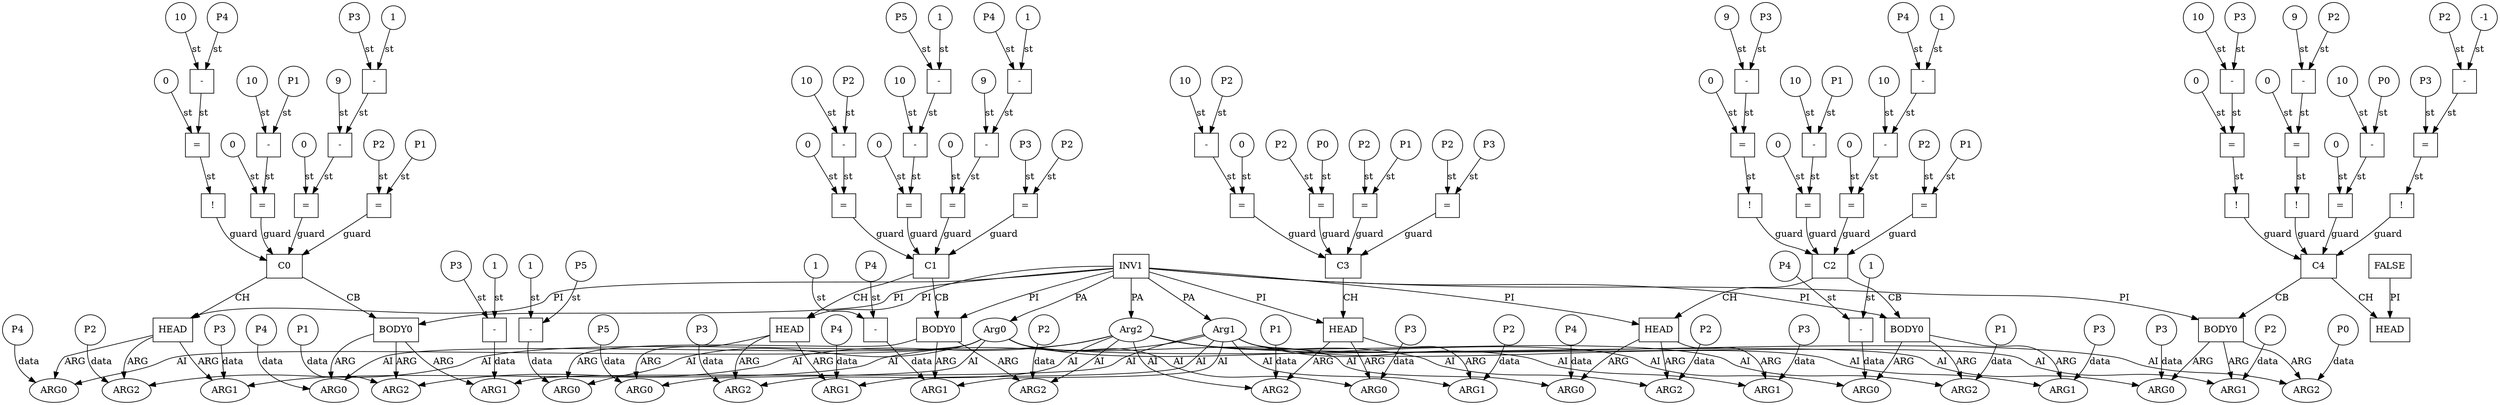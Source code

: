 // Horn Graph
digraph {
	"predicate_0" [label="INV1"  nodeName="predicate_0" class=predicateName GNNNodeID=0 shape="box"]
	"predicateArgument_0" [label="Arg0"  nodeName="predicateArgument_0" class=predicateArgument GNNNodeID=1 shape="ellipse"]
		"predicate_0" -> "predicateArgument_0" [ label="PA"]
	"predicateArgument_1" [label="Arg1"  nodeName="predicateArgument_1" class=predicateArgument GNNNodeID=2 shape="ellipse"]
		"predicate_0" -> "predicateArgument_1" [ label="PA"]
	"predicateArgument_2" [label="Arg2"  nodeName="predicateArgument_2" class=predicateArgument GNNNodeID=3 shape="ellipse"]
		"predicate_0" -> "predicateArgument_2" [ label="PA"]
	"predicate_1" [label="FALSE"  nodeName="predicate_1" class=predicateName GNNNodeID=4 shape="box"]
	"clause_0" [label="C0"  nodeName="clause_0" class=clause GNNNodeID=5 shape="box"]
	"!_6" [label="!"  nodeName="!_6" class=operator GNNNodeID=6 shape="square"]
		"!_6" -> "clause_0" [ label="guard"]
	">=_7" [label="="  nodeName=">=_7" class=operator GNNNodeID=7 shape="square"]
		">=_7" -> "!_6" [ label="st"]
	"0_8" [label="0"  nodeName="0_8" class=constant GNNNodeID=8 shape="circle"]
		"0_8" -> ">=_7" [ label="st"]
	"-_9" [label="-"  nodeName="-_9" class=operator GNNNodeID=9 shape="square"]
		"-_9" -> ">=_7" [ label="st"]
	"10_10" [label="10"  nodeName="10_10" class=constant GNNNodeID=10 shape="circle"]
		"10_10" -> "-_9" [ label="st"]
	"P4_11" [label="P4"  nodeName="P4_11" class=symbolicConstant GNNNodeID=11 shape="circle"]
		"P4_11" -> "-_9" [ label="st"]
	">=_12" [label="="  nodeName=">=_12" class=operator GNNNodeID=12 shape="square"]
		">=_12" -> "clause_0" [ label="guard"]
	"0_13" [label="0"  nodeName="0_13" class=constant GNNNodeID=13 shape="circle"]
		"0_13" -> ">=_12" [ label="st"]
	"-_14" [label="-"  nodeName="-_14" class=operator GNNNodeID=14 shape="square"]
		"-_14" -> ">=_12" [ label="st"]
	"10_15" [label="10"  nodeName="10_15" class=constant GNNNodeID=15 shape="circle"]
		"10_15" -> "-_14" [ label="st"]
	"P1_16" [label="P1"  nodeName="P1_16" class=symbolicConstant GNNNodeID=16 shape="circle"]
		"P1_16" -> "-_14" [ label="st"]
	">=_17" [label="="  nodeName=">=_17" class=operator GNNNodeID=17 shape="square"]
		">=_17" -> "clause_0" [ label="guard"]
	"0_18" [label="0"  nodeName="0_18" class=constant GNNNodeID=18 shape="circle"]
		"0_18" -> ">=_17" [ label="st"]
	"-_19" [label="-"  nodeName="-_19" class=operator GNNNodeID=19 shape="square"]
		"-_19" -> ">=_17" [ label="st"]
	"9_20" [label="9"  nodeName="9_20" class=constant GNNNodeID=20 shape="circle"]
		"9_20" -> "-_19" [ label="st"]
	"-_21" [label="-"  nodeName="-_21" class=operator GNNNodeID=21 shape="square"]
		"-_21" -> "-_19" [ label="st"]
	"P3_22" [label="P3"  nodeName="P3_22" class=symbolicConstant GNNNodeID=22 shape="circle"]
		"P3_22" -> "-_21" [ label="st"]
	"1_23" [label="1"  nodeName="1_23" class=constant GNNNodeID=23 shape="circle"]
		"1_23" -> "-_21" [ label="st"]
	"=_24" [label="="  nodeName="=_24" class=operator GNNNodeID=24 shape="square"]
		"=_24" -> "clause_0" [ label="guard"]
	"P2_25" [label="P2"  nodeName="P2_25" class=symbolicConstant GNNNodeID=25 shape="circle"]
		"P2_25" -> "=_24" [ label="st"]
	"P1_26" [label="P1"  nodeName="P1_26" class=symbolicConstant GNNNodeID=26 shape="circle"]
		"P1_26" -> "=_24" [ label="st"]
	"clauseHead_0" [label="HEAD"  nodeName="clauseHead_0" class=clauseHead GNNNodeID=27 shape="box"]
		"clause_0" -> "clauseHead_0" [ label="CH"]
		"predicate_0" -> "clauseHead_0" [ label="PI"]
	"clauseArgument_0" [label="ARG0"  nodeName="clauseArgument_0" class=clauseArg GNNNodeID=28 shape="ellipse"]
		"clauseHead_0" -> "clauseArgument_0" [ label="ARG"]
		"predicateArgument_0" -> "clauseArgument_0" [ label="AI"]
	"P4_29" [label="P4"  nodeName="P4_29" class=symbolicConstant GNNNodeID=29 shape="circle"]
		"P4_29" -> "clauseArgument_0" [ label="data"]
	"clauseArgument_1" [label="ARG1"  nodeName="clauseArgument_1" class=clauseArg GNNNodeID=30 shape="ellipse"]
		"clauseHead_0" -> "clauseArgument_1" [ label="ARG"]
		"predicateArgument_1" -> "clauseArgument_1" [ label="AI"]
	"P3_31" [label="P3"  nodeName="P3_31" class=symbolicConstant GNNNodeID=31 shape="circle"]
		"P3_31" -> "clauseArgument_1" [ label="data"]
	"clauseArgument_2" [label="ARG2"  nodeName="clauseArgument_2" class=clauseArg GNNNodeID=32 shape="ellipse"]
		"clauseHead_0" -> "clauseArgument_2" [ label="ARG"]
		"predicateArgument_2" -> "clauseArgument_2" [ label="AI"]
	"P2_33" [label="P2"  nodeName="P2_33" class=symbolicConstant GNNNodeID=33 shape="circle"]
		"P2_33" -> "clauseArgument_2" [ label="data"]
	"clauseBody_0" [label="BODY0"  nodeName="clauseBody_0" class=clauseBody GNNNodeID=34 shape="box"]
		"clause_0" -> "clauseBody_0" [ label="CB"]
		"predicate_0" -> "clauseBody_0" [ label="PI"]
	"clauseArgument_3" [label="ARG0"  nodeName="clauseArgument_3" class=clauseArg GNNNodeID=35 shape="ellipse"]
		"clauseBody_0" -> "clauseArgument_3" [ label="ARG"]
		"predicateArgument_0" -> "clauseArgument_3" [ label="AI"]
	"P4_36" [label="P4"  nodeName="P4_36" class=symbolicConstant GNNNodeID=36 shape="circle"]
		"P4_36" -> "clauseArgument_3" [ label="data"]
	"clauseArgument_4" [label="ARG1"  nodeName="clauseArgument_4" class=clauseArg GNNNodeID=37 shape="ellipse"]
		"clauseBody_0" -> "clauseArgument_4" [ label="ARG"]
		"predicateArgument_1" -> "clauseArgument_4" [ label="AI"]
	"-_38" [label="-"  nodeName="-_38" class=operator GNNNodeID=38 shape="square"]
		"-_38" -> "clauseArgument_4" [ label="data"]
	"P3_39" [label="P3"  nodeName="P3_39" class=symbolicConstant GNNNodeID=39 shape="circle"]
		"P3_39" -> "-_38" [ label="st"]
	"1_40" [label="1"  nodeName="1_40" class=constant GNNNodeID=40 shape="circle"]
		"1_40" -> "-_38" [ label="st"]
	"clauseArgument_5" [label="ARG2"  nodeName="clauseArgument_5" class=clauseArg GNNNodeID=41 shape="ellipse"]
		"clauseBody_0" -> "clauseArgument_5" [ label="ARG"]
		"predicateArgument_2" -> "clauseArgument_5" [ label="AI"]
	"P1_42" [label="P1"  nodeName="P1_42" class=symbolicConstant GNNNodeID=42 shape="circle"]
		"P1_42" -> "clauseArgument_5" [ label="data"]
	"clause_1" [label="C1"  nodeName="clause_1" class=clause GNNNodeID=43 shape="box"]
	">=_44" [label="="  nodeName=">=_44" class=operator GNNNodeID=44 shape="square"]
		">=_44" -> "clause_1" [ label="guard"]
	"0_45" [label="0"  nodeName="0_45" class=constant GNNNodeID=45 shape="circle"]
		"0_45" -> ">=_44" [ label="st"]
	"-_46" [label="-"  nodeName="-_46" class=operator GNNNodeID=46 shape="square"]
		"-_46" -> ">=_44" [ label="st"]
	"10_47" [label="10"  nodeName="10_47" class=constant GNNNodeID=47 shape="circle"]
		"10_47" -> "-_46" [ label="st"]
	"P2_48" [label="P2"  nodeName="P2_48" class=symbolicConstant GNNNodeID=48 shape="circle"]
		"P2_48" -> "-_46" [ label="st"]
	">=_49" [label="="  nodeName=">=_49" class=operator GNNNodeID=49 shape="square"]
		">=_49" -> "clause_1" [ label="guard"]
	"0_50" [label="0"  nodeName="0_50" class=constant GNNNodeID=50 shape="circle"]
		"0_50" -> ">=_49" [ label="st"]
	"-_51" [label="-"  nodeName="-_51" class=operator GNNNodeID=51 shape="square"]
		"-_51" -> ">=_49" [ label="st"]
	"10_52" [label="10"  nodeName="10_52" class=constant GNNNodeID=52 shape="circle"]
		"10_52" -> "-_51" [ label="st"]
	"-_53" [label="-"  nodeName="-_53" class=operator GNNNodeID=53 shape="square"]
		"-_53" -> "-_51" [ label="st"]
	"P5_54" [label="P5"  nodeName="P5_54" class=symbolicConstant GNNNodeID=54 shape="circle"]
		"P5_54" -> "-_53" [ label="st"]
	"1_55" [label="1"  nodeName="1_55" class=constant GNNNodeID=55 shape="circle"]
		"1_55" -> "-_53" [ label="st"]
	">=_56" [label="="  nodeName=">=_56" class=operator GNNNodeID=56 shape="square"]
		">=_56" -> "clause_1" [ label="guard"]
	"0_57" [label="0"  nodeName="0_57" class=constant GNNNodeID=57 shape="circle"]
		"0_57" -> ">=_56" [ label="st"]
	"-_58" [label="-"  nodeName="-_58" class=operator GNNNodeID=58 shape="square"]
		"-_58" -> ">=_56" [ label="st"]
	"9_59" [label="9"  nodeName="9_59" class=constant GNNNodeID=59 shape="circle"]
		"9_59" -> "-_58" [ label="st"]
	"-_60" [label="-"  nodeName="-_60" class=operator GNNNodeID=60 shape="square"]
		"-_60" -> "-_58" [ label="st"]
	"P4_61" [label="P4"  nodeName="P4_61" class=symbolicConstant GNNNodeID=61 shape="circle"]
		"P4_61" -> "-_60" [ label="st"]
	"1_62" [label="1"  nodeName="1_62" class=constant GNNNodeID=62 shape="circle"]
		"1_62" -> "-_60" [ label="st"]
	"=_63" [label="="  nodeName="=_63" class=operator GNNNodeID=63 shape="square"]
		"=_63" -> "clause_1" [ label="guard"]
	"P3_64" [label="P3"  nodeName="P3_64" class=symbolicConstant GNNNodeID=64 shape="circle"]
		"P3_64" -> "=_63" [ label="st"]
	"P2_65" [label="P2"  nodeName="P2_65" class=symbolicConstant GNNNodeID=65 shape="circle"]
		"P2_65" -> "=_63" [ label="st"]
	"clauseHead_1" [label="HEAD"  nodeName="clauseHead_1" class=clauseHead GNNNodeID=66 shape="box"]
		"clause_1" -> "clauseHead_1" [ label="CH"]
		"predicate_0" -> "clauseHead_1" [ label="PI"]
	"clauseArgument_6" [label="ARG0"  nodeName="clauseArgument_6" class=clauseArg GNNNodeID=67 shape="ellipse"]
		"clauseHead_1" -> "clauseArgument_6" [ label="ARG"]
		"predicateArgument_0" -> "clauseArgument_6" [ label="AI"]
	"P5_68" [label="P5"  nodeName="P5_68" class=symbolicConstant GNNNodeID=68 shape="circle"]
		"P5_68" -> "clauseArgument_6" [ label="data"]
	"clauseArgument_7" [label="ARG1"  nodeName="clauseArgument_7" class=clauseArg GNNNodeID=69 shape="ellipse"]
		"clauseHead_1" -> "clauseArgument_7" [ label="ARG"]
		"predicateArgument_1" -> "clauseArgument_7" [ label="AI"]
	"P4_70" [label="P4"  nodeName="P4_70" class=symbolicConstant GNNNodeID=70 shape="circle"]
		"P4_70" -> "clauseArgument_7" [ label="data"]
	"clauseArgument_8" [label="ARG2"  nodeName="clauseArgument_8" class=clauseArg GNNNodeID=71 shape="ellipse"]
		"clauseHead_1" -> "clauseArgument_8" [ label="ARG"]
		"predicateArgument_2" -> "clauseArgument_8" [ label="AI"]
	"P3_72" [label="P3"  nodeName="P3_72" class=symbolicConstant GNNNodeID=72 shape="circle"]
		"P3_72" -> "clauseArgument_8" [ label="data"]
	"clauseBody_1" [label="BODY0"  nodeName="clauseBody_1" class=clauseBody GNNNodeID=73 shape="box"]
		"clause_1" -> "clauseBody_1" [ label="CB"]
		"predicate_0" -> "clauseBody_1" [ label="PI"]
	"clauseArgument_9" [label="ARG0"  nodeName="clauseArgument_9" class=clauseArg GNNNodeID=74 shape="ellipse"]
		"clauseBody_1" -> "clauseArgument_9" [ label="ARG"]
		"predicateArgument_0" -> "clauseArgument_9" [ label="AI"]
	"-_75" [label="-"  nodeName="-_75" class=operator GNNNodeID=75 shape="square"]
		"-_75" -> "clauseArgument_9" [ label="data"]
	"P5_76" [label="P5"  nodeName="P5_76" class=symbolicConstant GNNNodeID=76 shape="circle"]
		"P5_76" -> "-_75" [ label="st"]
	"1_77" [label="1"  nodeName="1_77" class=constant GNNNodeID=77 shape="circle"]
		"1_77" -> "-_75" [ label="st"]
	"clauseArgument_10" [label="ARG1"  nodeName="clauseArgument_10" class=clauseArg GNNNodeID=78 shape="ellipse"]
		"clauseBody_1" -> "clauseArgument_10" [ label="ARG"]
		"predicateArgument_1" -> "clauseArgument_10" [ label="AI"]
	"-_79" [label="-"  nodeName="-_79" class=operator GNNNodeID=79 shape="square"]
		"-_79" -> "clauseArgument_10" [ label="data"]
	"P4_80" [label="P4"  nodeName="P4_80" class=symbolicConstant GNNNodeID=80 shape="circle"]
		"P4_80" -> "-_79" [ label="st"]
	"1_81" [label="1"  nodeName="1_81" class=constant GNNNodeID=81 shape="circle"]
		"1_81" -> "-_79" [ label="st"]
	"clauseArgument_11" [label="ARG2"  nodeName="clauseArgument_11" class=clauseArg GNNNodeID=82 shape="ellipse"]
		"clauseBody_1" -> "clauseArgument_11" [ label="ARG"]
		"predicateArgument_2" -> "clauseArgument_11" [ label="AI"]
	"P2_83" [label="P2"  nodeName="P2_83" class=symbolicConstant GNNNodeID=83 shape="circle"]
		"P2_83" -> "clauseArgument_11" [ label="data"]
	"clause_2" [label="C2"  nodeName="clause_2" class=clause GNNNodeID=84 shape="box"]
	"!_85" [label="!"  nodeName="!_85" class=operator GNNNodeID=85 shape="square"]
		"!_85" -> "clause_2" [ label="guard"]
	">=_86" [label="="  nodeName=">=_86" class=operator GNNNodeID=86 shape="square"]
		">=_86" -> "!_85" [ label="st"]
	"0_87" [label="0"  nodeName="0_87" class=constant GNNNodeID=87 shape="circle"]
		"0_87" -> ">=_86" [ label="st"]
	"-_88" [label="-"  nodeName="-_88" class=operator GNNNodeID=88 shape="square"]
		"-_88" -> ">=_86" [ label="st"]
	"9_89" [label="9"  nodeName="9_89" class=constant GNNNodeID=89 shape="circle"]
		"9_89" -> "-_88" [ label="st"]
	"P3_90" [label="P3"  nodeName="P3_90" class=symbolicConstant GNNNodeID=90 shape="circle"]
		"P3_90" -> "-_88" [ label="st"]
	">=_91" [label="="  nodeName=">=_91" class=operator GNNNodeID=91 shape="square"]
		">=_91" -> "clause_2" [ label="guard"]
	"0_92" [label="0"  nodeName="0_92" class=constant GNNNodeID=92 shape="circle"]
		"0_92" -> ">=_91" [ label="st"]
	"-_93" [label="-"  nodeName="-_93" class=operator GNNNodeID=93 shape="square"]
		"-_93" -> ">=_91" [ label="st"]
	"10_94" [label="10"  nodeName="10_94" class=constant GNNNodeID=94 shape="circle"]
		"10_94" -> "-_93" [ label="st"]
	"P1_95" [label="P1"  nodeName="P1_95" class=symbolicConstant GNNNodeID=95 shape="circle"]
		"P1_95" -> "-_93" [ label="st"]
	">=_96" [label="="  nodeName=">=_96" class=operator GNNNodeID=96 shape="square"]
		">=_96" -> "clause_2" [ label="guard"]
	"0_97" [label="0"  nodeName="0_97" class=constant GNNNodeID=97 shape="circle"]
		"0_97" -> ">=_96" [ label="st"]
	"-_98" [label="-"  nodeName="-_98" class=operator GNNNodeID=98 shape="square"]
		"-_98" -> ">=_96" [ label="st"]
	"10_99" [label="10"  nodeName="10_99" class=constant GNNNodeID=99 shape="circle"]
		"10_99" -> "-_98" [ label="st"]
	"-_100" [label="-"  nodeName="-_100" class=operator GNNNodeID=100 shape="square"]
		"-_100" -> "-_98" [ label="st"]
	"P4_101" [label="P4"  nodeName="P4_101" class=symbolicConstant GNNNodeID=101 shape="circle"]
		"P4_101" -> "-_100" [ label="st"]
	"1_102" [label="1"  nodeName="1_102" class=constant GNNNodeID=102 shape="circle"]
		"1_102" -> "-_100" [ label="st"]
	"=_103" [label="="  nodeName="=_103" class=operator GNNNodeID=103 shape="square"]
		"=_103" -> "clause_2" [ label="guard"]
	"P2_104" [label="P2"  nodeName="P2_104" class=symbolicConstant GNNNodeID=104 shape="circle"]
		"P2_104" -> "=_103" [ label="st"]
	"P1_105" [label="P1"  nodeName="P1_105" class=symbolicConstant GNNNodeID=105 shape="circle"]
		"P1_105" -> "=_103" [ label="st"]
	"clauseHead_2" [label="HEAD"  nodeName="clauseHead_2" class=clauseHead GNNNodeID=106 shape="box"]
		"clause_2" -> "clauseHead_2" [ label="CH"]
		"predicate_0" -> "clauseHead_2" [ label="PI"]
	"clauseArgument_12" [label="ARG0"  nodeName="clauseArgument_12" class=clauseArg GNNNodeID=107 shape="ellipse"]
		"clauseHead_2" -> "clauseArgument_12" [ label="ARG"]
		"predicateArgument_0" -> "clauseArgument_12" [ label="AI"]
	"P4_108" [label="P4"  nodeName="P4_108" class=symbolicConstant GNNNodeID=108 shape="circle"]
		"P4_108" -> "clauseArgument_12" [ label="data"]
	"clauseArgument_13" [label="ARG1"  nodeName="clauseArgument_13" class=clauseArg GNNNodeID=109 shape="ellipse"]
		"clauseHead_2" -> "clauseArgument_13" [ label="ARG"]
		"predicateArgument_1" -> "clauseArgument_13" [ label="AI"]
	"P3_110" [label="P3"  nodeName="P3_110" class=symbolicConstant GNNNodeID=110 shape="circle"]
		"P3_110" -> "clauseArgument_13" [ label="data"]
	"clauseArgument_14" [label="ARG2"  nodeName="clauseArgument_14" class=clauseArg GNNNodeID=111 shape="ellipse"]
		"clauseHead_2" -> "clauseArgument_14" [ label="ARG"]
		"predicateArgument_2" -> "clauseArgument_14" [ label="AI"]
	"P2_112" [label="P2"  nodeName="P2_112" class=symbolicConstant GNNNodeID=112 shape="circle"]
		"P2_112" -> "clauseArgument_14" [ label="data"]
	"clauseBody_2" [label="BODY0"  nodeName="clauseBody_2" class=clauseBody GNNNodeID=113 shape="box"]
		"clause_2" -> "clauseBody_2" [ label="CB"]
		"predicate_0" -> "clauseBody_2" [ label="PI"]
	"clauseArgument_15" [label="ARG0"  nodeName="clauseArgument_15" class=clauseArg GNNNodeID=114 shape="ellipse"]
		"clauseBody_2" -> "clauseArgument_15" [ label="ARG"]
		"predicateArgument_0" -> "clauseArgument_15" [ label="AI"]
	"-_115" [label="-"  nodeName="-_115" class=operator GNNNodeID=115 shape="square"]
		"-_115" -> "clauseArgument_15" [ label="data"]
	"P4_116" [label="P4"  nodeName="P4_116" class=symbolicConstant GNNNodeID=116 shape="circle"]
		"P4_116" -> "-_115" [ label="st"]
	"1_117" [label="1"  nodeName="1_117" class=constant GNNNodeID=117 shape="circle"]
		"1_117" -> "-_115" [ label="st"]
	"clauseArgument_16" [label="ARG1"  nodeName="clauseArgument_16" class=clauseArg GNNNodeID=118 shape="ellipse"]
		"clauseBody_2" -> "clauseArgument_16" [ label="ARG"]
		"predicateArgument_1" -> "clauseArgument_16" [ label="AI"]
	"P3_119" [label="P3"  nodeName="P3_119" class=symbolicConstant GNNNodeID=119 shape="circle"]
		"P3_119" -> "clauseArgument_16" [ label="data"]
	"clauseArgument_17" [label="ARG2"  nodeName="clauseArgument_17" class=clauseArg GNNNodeID=120 shape="ellipse"]
		"clauseBody_2" -> "clauseArgument_17" [ label="ARG"]
		"predicateArgument_2" -> "clauseArgument_17" [ label="AI"]
	"P1_121" [label="P1"  nodeName="P1_121" class=symbolicConstant GNNNodeID=121 shape="circle"]
		"P1_121" -> "clauseArgument_17" [ label="data"]
	"clause_3" [label="C3"  nodeName="clause_3" class=clause GNNNodeID=122 shape="box"]
	">=_123" [label="="  nodeName=">=_123" class=operator GNNNodeID=123 shape="square"]
		">=_123" -> "clause_3" [ label="guard"]
	"0_124" [label="0"  nodeName="0_124" class=constant GNNNodeID=124 shape="circle"]
		"0_124" -> ">=_123" [ label="st"]
	"-_125" [label="-"  nodeName="-_125" class=operator GNNNodeID=125 shape="square"]
		"-_125" -> ">=_123" [ label="st"]
	"10_126" [label="10"  nodeName="10_126" class=constant GNNNodeID=126 shape="circle"]
		"10_126" -> "-_125" [ label="st"]
	"P2_127" [label="P2"  nodeName="P2_127" class=symbolicConstant GNNNodeID=127 shape="circle"]
		"P2_127" -> "-_125" [ label="st"]
	"=_128" [label="="  nodeName="=_128" class=operator GNNNodeID=128 shape="square"]
		"=_128" -> "clause_3" [ label="guard"]
	"P0_129" [label="P0"  nodeName="P0_129" class=symbolicConstant GNNNodeID=129 shape="circle"]
		"P0_129" -> "=_128" [ label="st"]
	"P2_130" [label="P2"  nodeName="P2_130" class=symbolicConstant GNNNodeID=130 shape="circle"]
		"P2_130" -> "=_128" [ label="st"]
	"=_131" [label="="  nodeName="=_131" class=operator GNNNodeID=131 shape="square"]
		"=_131" -> "clause_3" [ label="guard"]
	"P1_132" [label="P1"  nodeName="P1_132" class=symbolicConstant GNNNodeID=132 shape="circle"]
		"P1_132" -> "=_131" [ label="st"]
	"P2_133" [label="P2"  nodeName="P2_133" class=symbolicConstant GNNNodeID=133 shape="circle"]
		"P2_133" -> "=_131" [ label="st"]
	"=_134" [label="="  nodeName="=_134" class=operator GNNNodeID=134 shape="square"]
		"=_134" -> "clause_3" [ label="guard"]
	"P3_135" [label="P3"  nodeName="P3_135" class=symbolicConstant GNNNodeID=135 shape="circle"]
		"P3_135" -> "=_134" [ label="st"]
	"P2_136" [label="P2"  nodeName="P2_136" class=symbolicConstant GNNNodeID=136 shape="circle"]
		"P2_136" -> "=_134" [ label="st"]
	"clauseHead_3" [label="HEAD"  nodeName="clauseHead_3" class=clauseHead GNNNodeID=137 shape="box"]
		"clause_3" -> "clauseHead_3" [ label="CH"]
		"predicate_0" -> "clauseHead_3" [ label="PI"]
	"clauseArgument_18" [label="ARG0"  nodeName="clauseArgument_18" class=clauseArg GNNNodeID=138 shape="ellipse"]
		"clauseHead_3" -> "clauseArgument_18" [ label="ARG"]
		"predicateArgument_0" -> "clauseArgument_18" [ label="AI"]
	"P3_139" [label="P3"  nodeName="P3_139" class=symbolicConstant GNNNodeID=139 shape="circle"]
		"P3_139" -> "clauseArgument_18" [ label="data"]
	"clauseArgument_19" [label="ARG1"  nodeName="clauseArgument_19" class=clauseArg GNNNodeID=140 shape="ellipse"]
		"clauseHead_3" -> "clauseArgument_19" [ label="ARG"]
		"predicateArgument_1" -> "clauseArgument_19" [ label="AI"]
	"P2_141" [label="P2"  nodeName="P2_141" class=symbolicConstant GNNNodeID=141 shape="circle"]
		"P2_141" -> "clauseArgument_19" [ label="data"]
	"clauseArgument_20" [label="ARG2"  nodeName="clauseArgument_20" class=clauseArg GNNNodeID=142 shape="ellipse"]
		"clauseHead_3" -> "clauseArgument_20" [ label="ARG"]
		"predicateArgument_2" -> "clauseArgument_20" [ label="AI"]
	"P1_143" [label="P1"  nodeName="P1_143" class=symbolicConstant GNNNodeID=143 shape="circle"]
		"P1_143" -> "clauseArgument_20" [ label="data"]
	"clause_4" [label="C4"  nodeName="clause_4" class=clause GNNNodeID=144 shape="box"]
	"!_145" [label="!"  nodeName="!_145" class=operator GNNNodeID=145 shape="square"]
		"!_145" -> "clause_4" [ label="guard"]
	">=_146" [label="="  nodeName=">=_146" class=operator GNNNodeID=146 shape="square"]
		">=_146" -> "!_145" [ label="st"]
	"0_147" [label="0"  nodeName="0_147" class=constant GNNNodeID=147 shape="circle"]
		"0_147" -> ">=_146" [ label="st"]
	"-_148" [label="-"  nodeName="-_148" class=operator GNNNodeID=148 shape="square"]
		"-_148" -> ">=_146" [ label="st"]
	"10_149" [label="10"  nodeName="10_149" class=constant GNNNodeID=149 shape="circle"]
		"10_149" -> "-_148" [ label="st"]
	"P3_150" [label="P3"  nodeName="P3_150" class=symbolicConstant GNNNodeID=150 shape="circle"]
		"P3_150" -> "-_148" [ label="st"]
	"!_151" [label="!"  nodeName="!_151" class=operator GNNNodeID=151 shape="square"]
		"!_151" -> "clause_4" [ label="guard"]
	">=_152" [label="="  nodeName=">=_152" class=operator GNNNodeID=152 shape="square"]
		">=_152" -> "!_151" [ label="st"]
	"0_153" [label="0"  nodeName="0_153" class=constant GNNNodeID=153 shape="circle"]
		"0_153" -> ">=_152" [ label="st"]
	"-_154" [label="-"  nodeName="-_154" class=operator GNNNodeID=154 shape="square"]
		"-_154" -> ">=_152" [ label="st"]
	"9_155" [label="9"  nodeName="9_155" class=constant GNNNodeID=155 shape="circle"]
		"9_155" -> "-_154" [ label="st"]
	"P2_156" [label="P2"  nodeName="P2_156" class=symbolicConstant GNNNodeID=156 shape="circle"]
		"P2_156" -> "-_154" [ label="st"]
	">=_157" [label="="  nodeName=">=_157" class=operator GNNNodeID=157 shape="square"]
		">=_157" -> "clause_4" [ label="guard"]
	"0_158" [label="0"  nodeName="0_158" class=constant GNNNodeID=158 shape="circle"]
		"0_158" -> ">=_157" [ label="st"]
	"-_159" [label="-"  nodeName="-_159" class=operator GNNNodeID=159 shape="square"]
		"-_159" -> ">=_157" [ label="st"]
	"10_160" [label="10"  nodeName="10_160" class=constant GNNNodeID=160 shape="circle"]
		"10_160" -> "-_159" [ label="st"]
	"P0_161" [label="P0"  nodeName="P0_161" class=symbolicConstant GNNNodeID=161 shape="circle"]
		"P0_161" -> "-_159" [ label="st"]
	"!_162" [label="!"  nodeName="!_162" class=operator GNNNodeID=162 shape="square"]
		"!_162" -> "clause_4" [ label="guard"]
	"=_163" [label="="  nodeName="=_163" class=operator GNNNodeID=163 shape="square"]
		"=_163" -> "!_162" [ label="st"]
	"P3_164" [label="P3"  nodeName="P3_164" class=symbolicConstant GNNNodeID=164 shape="circle"]
		"P3_164" -> "=_163" [ label="st"]
	"-_165" [label="-"  nodeName="-_165" class=operator GNNNodeID=165 shape="square"]
		"-_165" -> "=_163" [ label="st"]
	"P2_166" [label="P2"  nodeName="P2_166" class=symbolicConstant GNNNodeID=166 shape="circle"]
		"P2_166" -> "-_165" [ label="st"]
	"-1_167" [label="-1"  nodeName="-1_167" class=constant GNNNodeID=167 shape="circle"]
		"-1_167" -> "-_165" [ label="st"]
	"clauseHead_4" [label="HEAD"  nodeName="clauseHead_4" class=clauseHead GNNNodeID=168 shape="box"]
		"clause_4" -> "clauseHead_4" [ label="CH"]
		"predicate_1" -> "clauseHead_4" [ label="PI"]
	"clauseBody_3" [label="BODY0"  nodeName="clauseBody_3" class=clauseBody GNNNodeID=169 shape="box"]
		"clause_4" -> "clauseBody_3" [ label="CB"]
		"predicate_0" -> "clauseBody_3" [ label="PI"]
	"clauseArgument_21" [label="ARG0"  nodeName="clauseArgument_21" class=clauseArg GNNNodeID=170 shape="ellipse"]
		"clauseBody_3" -> "clauseArgument_21" [ label="ARG"]
		"predicateArgument_0" -> "clauseArgument_21" [ label="AI"]
	"P3_171" [label="P3"  nodeName="P3_171" class=symbolicConstant GNNNodeID=171 shape="circle"]
		"P3_171" -> "clauseArgument_21" [ label="data"]
	"clauseArgument_22" [label="ARG1"  nodeName="clauseArgument_22" class=clauseArg GNNNodeID=172 shape="ellipse"]
		"clauseBody_3" -> "clauseArgument_22" [ label="ARG"]
		"predicateArgument_1" -> "clauseArgument_22" [ label="AI"]
	"P2_173" [label="P2"  nodeName="P2_173" class=symbolicConstant GNNNodeID=173 shape="circle"]
		"P2_173" -> "clauseArgument_22" [ label="data"]
	"clauseArgument_23" [label="ARG2"  nodeName="clauseArgument_23" class=clauseArg GNNNodeID=174 shape="ellipse"]
		"clauseBody_3" -> "clauseArgument_23" [ label="ARG"]
		"predicateArgument_2" -> "clauseArgument_23" [ label="AI"]
	"P0_175" [label="P0"  nodeName="P0_175" class=symbolicConstant GNNNodeID=175 shape="circle"]
		"P0_175" -> "clauseArgument_23" [ label="data"]
}

